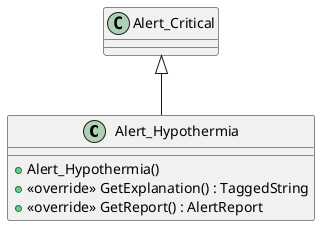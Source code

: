 @startuml
class Alert_Hypothermia {
    + Alert_Hypothermia()
    + <<override>> GetExplanation() : TaggedString
    + <<override>> GetReport() : AlertReport
}
Alert_Critical <|-- Alert_Hypothermia
@enduml
